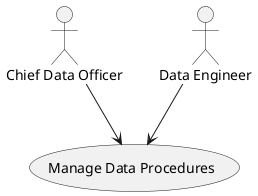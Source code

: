 @startuml


usecase "Manage Data Procedures" as ManageDataProcedures

Actor "Chief Data Officer" as ChiefDataOfficer

ChiefDataOfficer --> ManageDataProcedures

Actor "Data Engineer" as DataEngineer

DataEngineer --> ManageDataProcedures



@enduml
